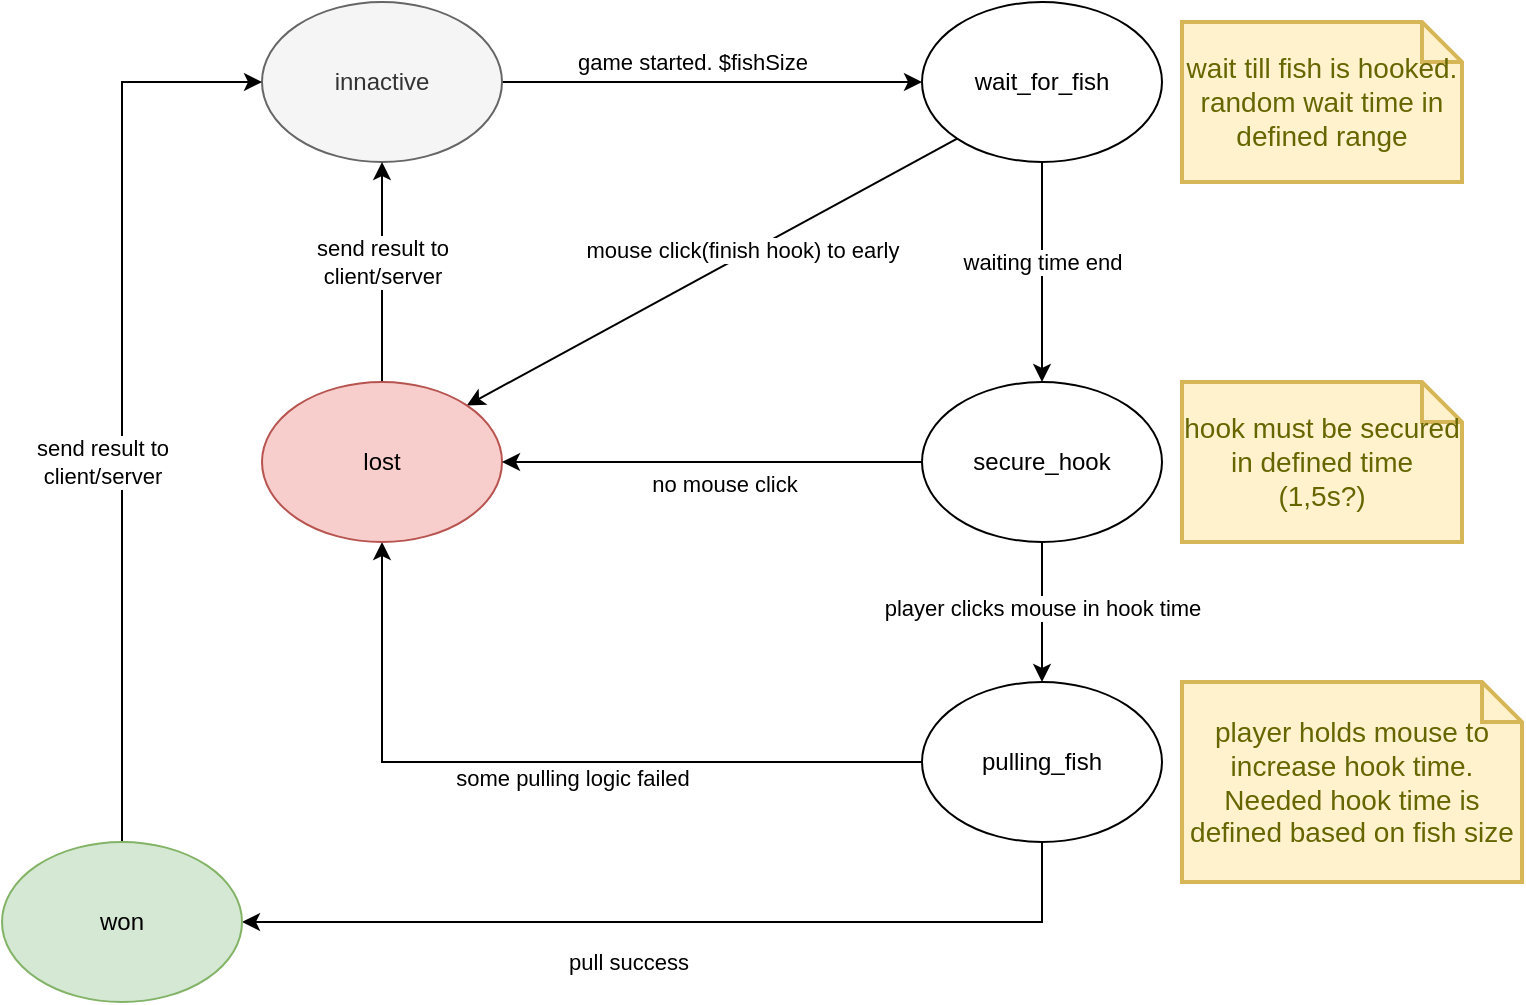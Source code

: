 <mxfile version="15.5.1" type="device"><diagram id="JdkVqvkU_bxTkS7bPVj6" name="Page-1"><mxGraphModel dx="1422" dy="761" grid="1" gridSize="10" guides="1" tooltips="1" connect="1" arrows="1" fold="1" page="1" pageScale="1" pageWidth="850" pageHeight="1100" math="0" shadow="0"><root><mxCell id="0"/><mxCell id="1" parent="0"/><mxCell id="PZtFqn2h6BbSS1hXQIGt-6" style="edgeStyle=orthogonalEdgeStyle;rounded=0;orthogonalLoop=1;jettySize=auto;html=1;exitX=1;exitY=0.5;exitDx=0;exitDy=0;entryX=0;entryY=0.5;entryDx=0;entryDy=0;" edge="1" parent="1" source="PZtFqn2h6BbSS1hXQIGt-1" target="PZtFqn2h6BbSS1hXQIGt-2"><mxGeometry relative="1" as="geometry"/></mxCell><mxCell id="PZtFqn2h6BbSS1hXQIGt-29" value="&lt;div&gt;game started. $fishSize&lt;br&gt;&lt;/div&gt;" style="edgeLabel;html=1;align=center;verticalAlign=middle;resizable=0;points=[];" vertex="1" connectable="0" parent="PZtFqn2h6BbSS1hXQIGt-6"><mxGeometry x="-0.298" y="-2" relative="1" as="geometry"><mxPoint x="21" y="-12" as="offset"/></mxGeometry></mxCell><mxCell id="PZtFqn2h6BbSS1hXQIGt-1" value="innactive" style="ellipse;whiteSpace=wrap;html=1;fillColor=#f5f5f5;strokeColor=#666666;fontColor=#333333;" vertex="1" parent="1"><mxGeometry x="170" y="40" width="120" height="80" as="geometry"/></mxCell><mxCell id="PZtFqn2h6BbSS1hXQIGt-10" style="edgeStyle=none;rounded=0;orthogonalLoop=1;jettySize=auto;html=1;exitX=0.5;exitY=1;exitDx=0;exitDy=0;entryX=0.5;entryY=0;entryDx=0;entryDy=0;" edge="1" parent="1" source="PZtFqn2h6BbSS1hXQIGt-2" target="PZtFqn2h6BbSS1hXQIGt-16"><mxGeometry relative="1" as="geometry"/></mxCell><mxCell id="PZtFqn2h6BbSS1hXQIGt-30" value="waiting time end" style="edgeLabel;html=1;align=center;verticalAlign=middle;resizable=0;points=[];" vertex="1" connectable="0" parent="PZtFqn2h6BbSS1hXQIGt-10"><mxGeometry x="-0.4" y="3" relative="1" as="geometry"><mxPoint x="-3" y="17" as="offset"/></mxGeometry></mxCell><mxCell id="PZtFqn2h6BbSS1hXQIGt-22" style="edgeStyle=none;rounded=0;orthogonalLoop=1;jettySize=auto;html=1;exitX=0;exitY=1;exitDx=0;exitDy=0;entryX=1;entryY=0;entryDx=0;entryDy=0;" edge="1" parent="1" source="PZtFqn2h6BbSS1hXQIGt-2" target="PZtFqn2h6BbSS1hXQIGt-5"><mxGeometry relative="1" as="geometry"/></mxCell><mxCell id="PZtFqn2h6BbSS1hXQIGt-23" value="mouse click(finish hook) to early" style="edgeLabel;html=1;align=center;verticalAlign=middle;resizable=0;points=[];" vertex="1" connectable="0" parent="PZtFqn2h6BbSS1hXQIGt-22"><mxGeometry x="-0.28" y="2" relative="1" as="geometry"><mxPoint x="-21" y="6" as="offset"/></mxGeometry></mxCell><mxCell id="PZtFqn2h6BbSS1hXQIGt-2" value="wait_for_fish" style="ellipse;whiteSpace=wrap;html=1;" vertex="1" parent="1"><mxGeometry x="500" y="40" width="120" height="80" as="geometry"/></mxCell><mxCell id="PZtFqn2h6BbSS1hXQIGt-11" style="edgeStyle=none;rounded=0;orthogonalLoop=1;jettySize=auto;html=1;exitX=0;exitY=0.5;exitDx=0;exitDy=0;entryX=0.5;entryY=1;entryDx=0;entryDy=0;" edge="1" parent="1" source="PZtFqn2h6BbSS1hXQIGt-3" target="PZtFqn2h6BbSS1hXQIGt-5"><mxGeometry relative="1" as="geometry"><Array as="points"><mxPoint x="230" y="420"/></Array></mxGeometry></mxCell><mxCell id="PZtFqn2h6BbSS1hXQIGt-25" value="some pulling logic failed" style="edgeLabel;html=1;align=center;verticalAlign=middle;resizable=0;points=[];" vertex="1" connectable="0" parent="PZtFqn2h6BbSS1hXQIGt-11"><mxGeometry x="0.115" y="-1" relative="1" as="geometry"><mxPoint x="37" y="9" as="offset"/></mxGeometry></mxCell><mxCell id="PZtFqn2h6BbSS1hXQIGt-26" style="edgeStyle=none;rounded=0;orthogonalLoop=1;jettySize=auto;html=1;exitX=0.5;exitY=1;exitDx=0;exitDy=0;entryX=1;entryY=0.5;entryDx=0;entryDy=0;" edge="1" parent="1" source="PZtFqn2h6BbSS1hXQIGt-3" target="PZtFqn2h6BbSS1hXQIGt-4"><mxGeometry relative="1" as="geometry"><Array as="points"><mxPoint x="560" y="500"/></Array></mxGeometry></mxCell><mxCell id="PZtFqn2h6BbSS1hXQIGt-28" value="pull success" style="edgeLabel;html=1;align=center;verticalAlign=middle;resizable=0;points=[];" vertex="1" connectable="0" parent="PZtFqn2h6BbSS1hXQIGt-26"><mxGeometry x="0.228" y="3" relative="1" as="geometry"><mxPoint x="23" y="17" as="offset"/></mxGeometry></mxCell><mxCell id="PZtFqn2h6BbSS1hXQIGt-3" value="pulling_fish" style="ellipse;whiteSpace=wrap;html=1;" vertex="1" parent="1"><mxGeometry x="500" y="380" width="120" height="80" as="geometry"/></mxCell><mxCell id="PZtFqn2h6BbSS1hXQIGt-27" style="edgeStyle=none;rounded=0;orthogonalLoop=1;jettySize=auto;html=1;exitX=0.5;exitY=0;exitDx=0;exitDy=0;entryX=0;entryY=0.5;entryDx=0;entryDy=0;" edge="1" parent="1" source="PZtFqn2h6BbSS1hXQIGt-4" target="PZtFqn2h6BbSS1hXQIGt-1"><mxGeometry relative="1" as="geometry"><Array as="points"><mxPoint x="100" y="80"/></Array></mxGeometry></mxCell><mxCell id="PZtFqn2h6BbSS1hXQIGt-32" value="send result to &lt;br&gt;client/server" style="edgeLabel;html=1;align=center;verticalAlign=middle;resizable=0;points=[];" vertex="1" connectable="0" parent="PZtFqn2h6BbSS1hXQIGt-27"><mxGeometry x="0.322" y="-1" relative="1" as="geometry"><mxPoint x="-11" y="107" as="offset"/></mxGeometry></mxCell><mxCell id="PZtFqn2h6BbSS1hXQIGt-4" value="won" style="ellipse;whiteSpace=wrap;html=1;fillColor=#d5e8d4;strokeColor=#82b366;" vertex="1" parent="1"><mxGeometry x="40" y="460" width="120" height="80" as="geometry"/></mxCell><mxCell id="PZtFqn2h6BbSS1hXQIGt-14" style="edgeStyle=none;rounded=0;orthogonalLoop=1;jettySize=auto;html=1;exitX=0.5;exitY=0;exitDx=0;exitDy=0;entryX=0.5;entryY=1;entryDx=0;entryDy=0;" edge="1" parent="1" source="PZtFqn2h6BbSS1hXQIGt-5" target="PZtFqn2h6BbSS1hXQIGt-1"><mxGeometry relative="1" as="geometry"><mxPoint x="300" y="140" as="targetPoint"/></mxGeometry></mxCell><mxCell id="PZtFqn2h6BbSS1hXQIGt-33" value="send result to &lt;br&gt;client/server" style="edgeLabel;html=1;align=center;verticalAlign=middle;resizable=0;points=[];" vertex="1" connectable="0" parent="PZtFqn2h6BbSS1hXQIGt-14"><mxGeometry x="0.218" y="-1" relative="1" as="geometry"><mxPoint x="-1" y="7" as="offset"/></mxGeometry></mxCell><mxCell id="PZtFqn2h6BbSS1hXQIGt-5" value="lost" style="ellipse;whiteSpace=wrap;html=1;fillColor=#f8cecc;strokeColor=#b85450;" vertex="1" parent="1"><mxGeometry x="170" y="230" width="120" height="80" as="geometry"/></mxCell><mxCell id="PZtFqn2h6BbSS1hXQIGt-17" style="edgeStyle=none;rounded=0;orthogonalLoop=1;jettySize=auto;html=1;exitX=0.5;exitY=1;exitDx=0;exitDy=0;entryX=0.5;entryY=0;entryDx=0;entryDy=0;" edge="1" parent="1" source="PZtFqn2h6BbSS1hXQIGt-16" target="PZtFqn2h6BbSS1hXQIGt-3"><mxGeometry relative="1" as="geometry"/></mxCell><mxCell id="PZtFqn2h6BbSS1hXQIGt-31" value="player clicks mouse in hook time" style="edgeLabel;html=1;align=center;verticalAlign=middle;resizable=0;points=[];" vertex="1" connectable="0" parent="PZtFqn2h6BbSS1hXQIGt-17"><mxGeometry x="-0.4" y="1" relative="1" as="geometry"><mxPoint x="-1" y="12" as="offset"/></mxGeometry></mxCell><mxCell id="PZtFqn2h6BbSS1hXQIGt-21" style="edgeStyle=none;rounded=0;orthogonalLoop=1;jettySize=auto;html=1;exitX=0;exitY=0.5;exitDx=0;exitDy=0;entryX=1;entryY=0.5;entryDx=0;entryDy=0;" edge="1" parent="1" source="PZtFqn2h6BbSS1hXQIGt-16" target="PZtFqn2h6BbSS1hXQIGt-5"><mxGeometry relative="1" as="geometry"/></mxCell><mxCell id="PZtFqn2h6BbSS1hXQIGt-24" value="no mouse click" style="edgeLabel;html=1;align=center;verticalAlign=middle;resizable=0;points=[];" vertex="1" connectable="0" parent="PZtFqn2h6BbSS1hXQIGt-21"><mxGeometry x="0.231" relative="1" as="geometry"><mxPoint x="30" y="11" as="offset"/></mxGeometry></mxCell><mxCell id="PZtFqn2h6BbSS1hXQIGt-16" value="secure_hook" style="ellipse;whiteSpace=wrap;html=1;" vertex="1" parent="1"><mxGeometry x="500" y="230" width="120" height="80" as="geometry"/></mxCell><mxCell id="PZtFqn2h6BbSS1hXQIGt-18" value="wait till fish is hooked.&lt;br&gt;random wait time in defined range" style="shape=note;strokeWidth=2;fontSize=14;size=20;whiteSpace=wrap;html=1;fillColor=#fff2cc;strokeColor=#d6b656;fontColor=#666600;" vertex="1" parent="1"><mxGeometry x="630" y="50" width="140" height="80" as="geometry"/></mxCell><mxCell id="PZtFqn2h6BbSS1hXQIGt-19" value="player holds mouse to increase hook time. Needed hook time is defined based on fish size" style="shape=note;strokeWidth=2;fontSize=14;size=20;whiteSpace=wrap;html=1;fillColor=#fff2cc;strokeColor=#d6b656;fontColor=#666600;" vertex="1" parent="1"><mxGeometry x="630" y="380" width="170" height="100" as="geometry"/></mxCell><mxCell id="PZtFqn2h6BbSS1hXQIGt-20" value="hook must be secured in defined time (1,5s?)" style="shape=note;strokeWidth=2;fontSize=14;size=20;whiteSpace=wrap;html=1;fillColor=#fff2cc;strokeColor=#d6b656;fontColor=#666600;" vertex="1" parent="1"><mxGeometry x="630" y="230" width="140" height="80" as="geometry"/></mxCell></root></mxGraphModel></diagram></mxfile>